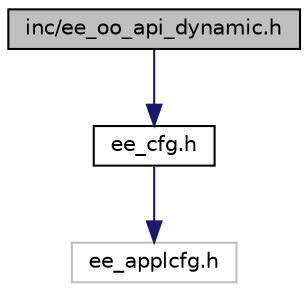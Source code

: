 digraph "inc/ee_oo_api_dynamic.h"
{
 // LATEX_PDF_SIZE
  edge [fontname="Helvetica",fontsize="10",labelfontname="Helvetica",labelfontsize="10"];
  node [fontname="Helvetica",fontsize="10",shape=record];
  Node1 [label="inc/ee_oo_api_dynamic.h",height=0.2,width=0.4,color="black", fillcolor="grey75", style="filled", fontcolor="black",tooltip="OSEK Kernel Dynamic APIs."];
  Node1 -> Node2 [color="midnightblue",fontsize="10",style="solid"];
  Node2 [label="ee_cfg.h",height=0.2,width=0.4,color="black", fillcolor="white", style="filled",URL="$ee__cfg_8h.html",tooltip="Common Configuration Collector."];
  Node2 -> Node3 [color="midnightblue",fontsize="10",style="solid"];
  Node3 [label="ee_applcfg.h",height=0.2,width=0.4,color="grey75", fillcolor="white", style="filled",tooltip=" "];
}
